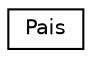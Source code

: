 digraph "Graphical Class Hierarchy"
{
 // LATEX_PDF_SIZE
  edge [fontname="Helvetica",fontsize="10",labelfontname="Helvetica",labelfontsize="10"];
  node [fontname="Helvetica",fontsize="10",shape=record];
  rankdir="LR";
  Node0 [label="Pais",height=0.2,width=0.4,color="black", fillcolor="white", style="filled",URL="$class_pais.html",tooltip=" "];
}
